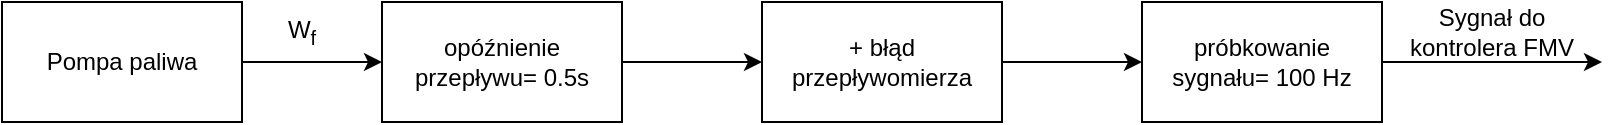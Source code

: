<mxfile version="20.6.0" type="device"><diagram id="tGIFnEW6VIG7YD8e_rNB" name="Strona-1"><mxGraphModel dx="1185" dy="635" grid="1" gridSize="10" guides="1" tooltips="1" connect="1" arrows="1" fold="1" page="1" pageScale="1" pageWidth="1169" pageHeight="827" math="0" shadow="0"><root><mxCell id="0"/><mxCell id="1" parent="0"/><mxCell id="9aYihFf6a-BZBw3z4GzS-2" style="edgeStyle=orthogonalEdgeStyle;rounded=0;orthogonalLoop=1;jettySize=auto;html=1;entryX=0;entryY=0.5;entryDx=0;entryDy=0;" edge="1" parent="1" source="9aYihFf6a-BZBw3z4GzS-1" target="9aYihFf6a-BZBw3z4GzS-3"><mxGeometry relative="1" as="geometry"><mxPoint x="480" y="320" as="targetPoint"/></mxGeometry></mxCell><mxCell id="9aYihFf6a-BZBw3z4GzS-1" value="Pompa paliwa" style="rounded=0;whiteSpace=wrap;html=1;" vertex="1" parent="1"><mxGeometry x="310" y="290" width="120" height="60" as="geometry"/></mxCell><mxCell id="9aYihFf6a-BZBw3z4GzS-4" style="edgeStyle=orthogonalEdgeStyle;rounded=0;orthogonalLoop=1;jettySize=auto;html=1;" edge="1" parent="1" source="9aYihFf6a-BZBw3z4GzS-3"><mxGeometry relative="1" as="geometry"><mxPoint x="690" y="320.0" as="targetPoint"/></mxGeometry></mxCell><mxCell id="9aYihFf6a-BZBw3z4GzS-3" value="opóźnienie przepływu= 0.5s" style="rounded=0;whiteSpace=wrap;html=1;" vertex="1" parent="1"><mxGeometry x="500" y="290" width="120" height="60" as="geometry"/></mxCell><mxCell id="9aYihFf6a-BZBw3z4GzS-7" style="edgeStyle=orthogonalEdgeStyle;rounded=0;orthogonalLoop=1;jettySize=auto;html=1;" edge="1" parent="1" source="9aYihFf6a-BZBw3z4GzS-5"><mxGeometry relative="1" as="geometry"><mxPoint x="880" y="320.0" as="targetPoint"/></mxGeometry></mxCell><mxCell id="9aYihFf6a-BZBw3z4GzS-5" value="+ błąd przepływomierza" style="rounded=0;whiteSpace=wrap;html=1;" vertex="1" parent="1"><mxGeometry x="690" y="290" width="120" height="60" as="geometry"/></mxCell><mxCell id="9aYihFf6a-BZBw3z4GzS-6" value="W&lt;sub&gt;f&lt;/sub&gt;" style="text;html=1;strokeColor=none;fillColor=none;align=center;verticalAlign=middle;whiteSpace=wrap;rounded=0;" vertex="1" parent="1"><mxGeometry x="430" y="290" width="60" height="30" as="geometry"/></mxCell><mxCell id="9aYihFf6a-BZBw3z4GzS-9" style="edgeStyle=orthogonalEdgeStyle;rounded=0;orthogonalLoop=1;jettySize=auto;html=1;" edge="1" parent="1" source="9aYihFf6a-BZBw3z4GzS-8"><mxGeometry relative="1" as="geometry"><mxPoint x="1110" y="320" as="targetPoint"/></mxGeometry></mxCell><mxCell id="9aYihFf6a-BZBw3z4GzS-8" value="próbkowanie sygnału= 100 Hz" style="rounded=0;whiteSpace=wrap;html=1;" vertex="1" parent="1"><mxGeometry x="880" y="290" width="120" height="60" as="geometry"/></mxCell><mxCell id="9aYihFf6a-BZBw3z4GzS-10" value="Sygnał do kontrolera FMV" style="text;html=1;strokeColor=none;fillColor=none;align=center;verticalAlign=middle;whiteSpace=wrap;rounded=0;" vertex="1" parent="1"><mxGeometry x="1000" y="290" width="110" height="30" as="geometry"/></mxCell></root></mxGraphModel></diagram></mxfile>